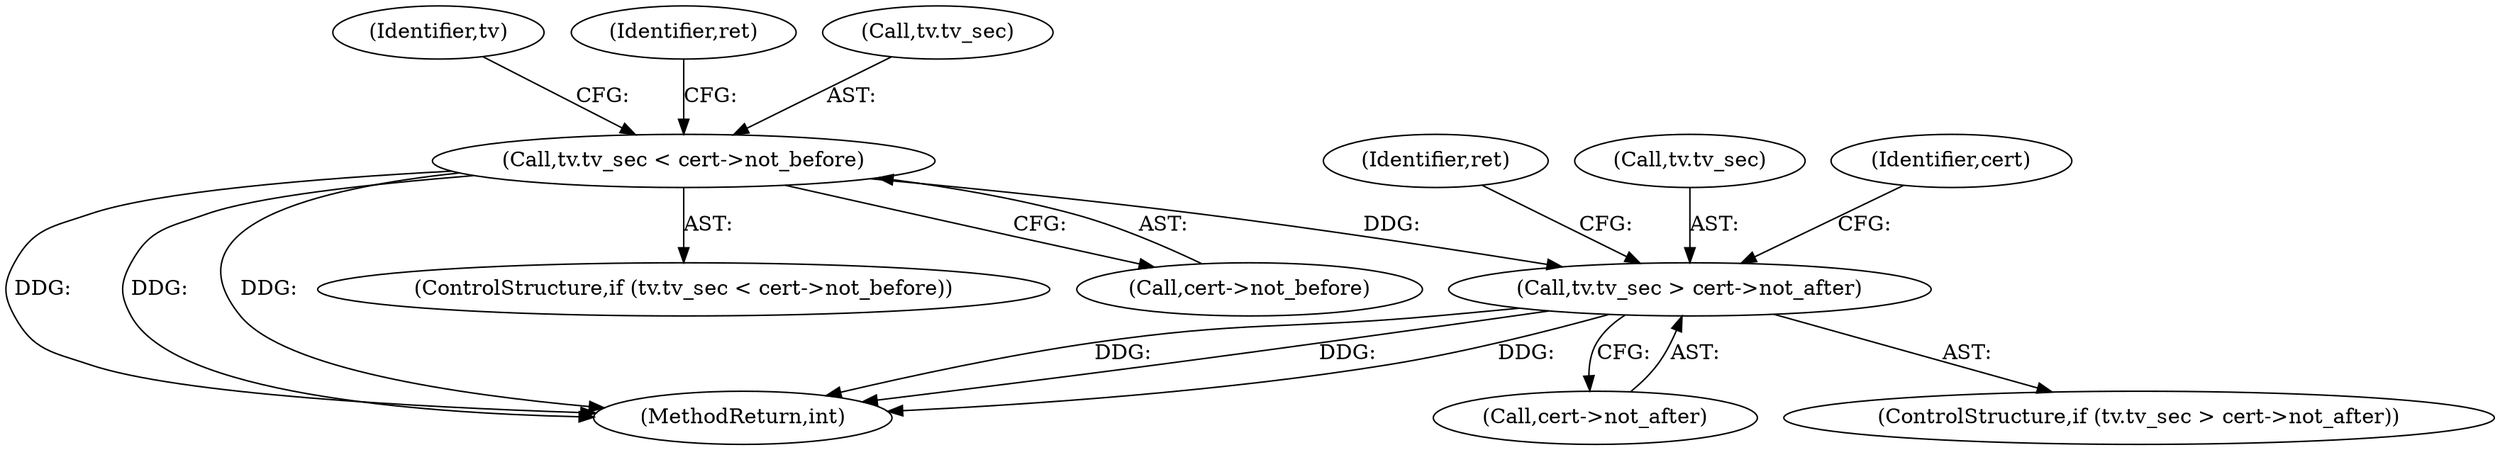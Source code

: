 digraph "0_axtls-8266_5efe2947ab45e81d84b5f707c51d1c64be52f36c_1@pointer" {
"1000217" [label="(Call,tv.tv_sec > cert->not_after)"];
"1000204" [label="(Call,tv.tv_sec < cert->not_before)"];
"1000203" [label="(ControlStructure,if (tv.tv_sec < cert->not_before))"];
"1000217" [label="(Call,tv.tv_sec > cert->not_after)"];
"1000226" [label="(Identifier,ret)"];
"1000221" [label="(Call,cert->not_after)"];
"1000216" [label="(ControlStructure,if (tv.tv_sec > cert->not_after))"];
"1000208" [label="(Call,cert->not_before)"];
"1000218" [label="(Call,tv.tv_sec)"];
"1000219" [label="(Identifier,tv)"];
"1000213" [label="(Identifier,ret)"];
"1000231" [label="(Identifier,cert)"];
"1000205" [label="(Call,tv.tv_sec)"];
"1000496" [label="(MethodReturn,int)"];
"1000204" [label="(Call,tv.tv_sec < cert->not_before)"];
"1000217" -> "1000216"  [label="AST: "];
"1000217" -> "1000221"  [label="CFG: "];
"1000218" -> "1000217"  [label="AST: "];
"1000221" -> "1000217"  [label="AST: "];
"1000226" -> "1000217"  [label="CFG: "];
"1000231" -> "1000217"  [label="CFG: "];
"1000217" -> "1000496"  [label="DDG: "];
"1000217" -> "1000496"  [label="DDG: "];
"1000217" -> "1000496"  [label="DDG: "];
"1000204" -> "1000217"  [label="DDG: "];
"1000204" -> "1000203"  [label="AST: "];
"1000204" -> "1000208"  [label="CFG: "];
"1000205" -> "1000204"  [label="AST: "];
"1000208" -> "1000204"  [label="AST: "];
"1000213" -> "1000204"  [label="CFG: "];
"1000219" -> "1000204"  [label="CFG: "];
"1000204" -> "1000496"  [label="DDG: "];
"1000204" -> "1000496"  [label="DDG: "];
"1000204" -> "1000496"  [label="DDG: "];
}
